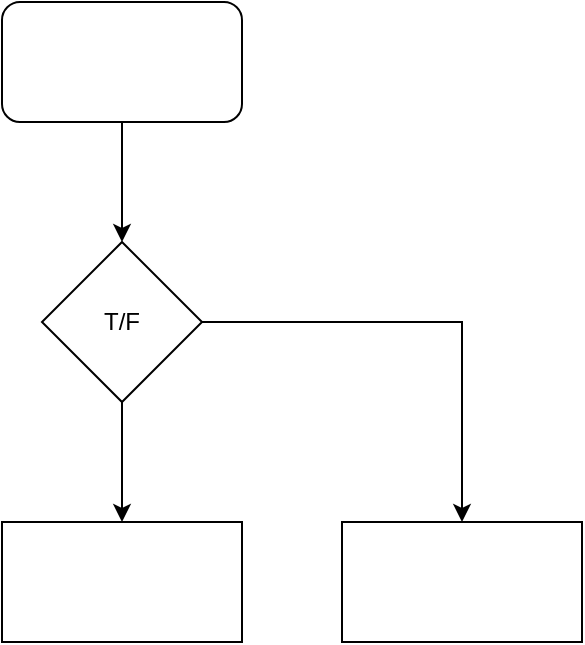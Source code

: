 <mxfile version="24.7.16">
  <diagram name="ページ1" id="v3P9ISHKgGcb6Lrc_P-n">
    <mxGraphModel dx="1042" dy="629" grid="1" gridSize="10" guides="1" tooltips="1" connect="1" arrows="1" fold="1" page="1" pageScale="1" pageWidth="827" pageHeight="1169" math="0" shadow="0">
      <root>
        <mxCell id="0" />
        <mxCell id="1" parent="0" />
        <mxCell id="SUXUuh9LtzauyLAU0y1a-3" style="edgeStyle=orthogonalEdgeStyle;rounded=0;orthogonalLoop=1;jettySize=auto;html=1;" edge="1" parent="1" source="SUXUuh9LtzauyLAU0y1a-1" target="SUXUuh9LtzauyLAU0y1a-2">
          <mxGeometry relative="1" as="geometry" />
        </mxCell>
        <mxCell id="SUXUuh9LtzauyLAU0y1a-1" value="" style="rounded=1;whiteSpace=wrap;html=1;" vertex="1" parent="1">
          <mxGeometry x="400" y="160" width="120" height="60" as="geometry" />
        </mxCell>
        <mxCell id="SUXUuh9LtzauyLAU0y1a-6" style="edgeStyle=orthogonalEdgeStyle;rounded=0;orthogonalLoop=1;jettySize=auto;html=1;" edge="1" parent="1" source="SUXUuh9LtzauyLAU0y1a-2" target="SUXUuh9LtzauyLAU0y1a-5">
          <mxGeometry relative="1" as="geometry">
            <mxPoint x="640" y="320" as="targetPoint" />
          </mxGeometry>
        </mxCell>
        <mxCell id="SUXUuh9LtzauyLAU0y1a-7" style="edgeStyle=orthogonalEdgeStyle;rounded=0;orthogonalLoop=1;jettySize=auto;html=1;" edge="1" parent="1" source="SUXUuh9LtzauyLAU0y1a-2" target="SUXUuh9LtzauyLAU0y1a-4">
          <mxGeometry relative="1" as="geometry" />
        </mxCell>
        <mxCell id="SUXUuh9LtzauyLAU0y1a-2" value="T/F" style="rhombus;whiteSpace=wrap;html=1;" vertex="1" parent="1">
          <mxGeometry x="420" y="280" width="80" height="80" as="geometry" />
        </mxCell>
        <mxCell id="SUXUuh9LtzauyLAU0y1a-4" value="" style="rounded=0;whiteSpace=wrap;html=1;" vertex="1" parent="1">
          <mxGeometry x="400" y="420" width="120" height="60" as="geometry" />
        </mxCell>
        <mxCell id="SUXUuh9LtzauyLAU0y1a-5" value="" style="rounded=0;whiteSpace=wrap;html=1;" vertex="1" parent="1">
          <mxGeometry x="570" y="420" width="120" height="60" as="geometry" />
        </mxCell>
      </root>
    </mxGraphModel>
  </diagram>
</mxfile>
